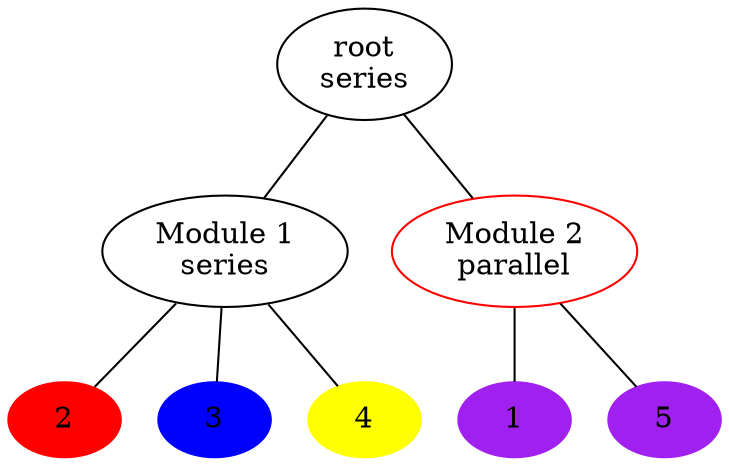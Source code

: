 graph G
{
    {
        node [style="filled"]
            1 2 3 4 5    
    }   

    root -- {M1 M2}
    M2 [color="red"]
    M2 -- {1 5}
    M1 -- {2 3 4}

    root [label="root\nseries"]
    M1 [label="Module 1\nseries"]
    M2 [label="Module 2\nparallel"]


    1 [color = "purple"]
    2 [color = "red"]
    3 [color = "blue"]
    4 [color = "yellow"]
    5 [color = "purple"]
}
